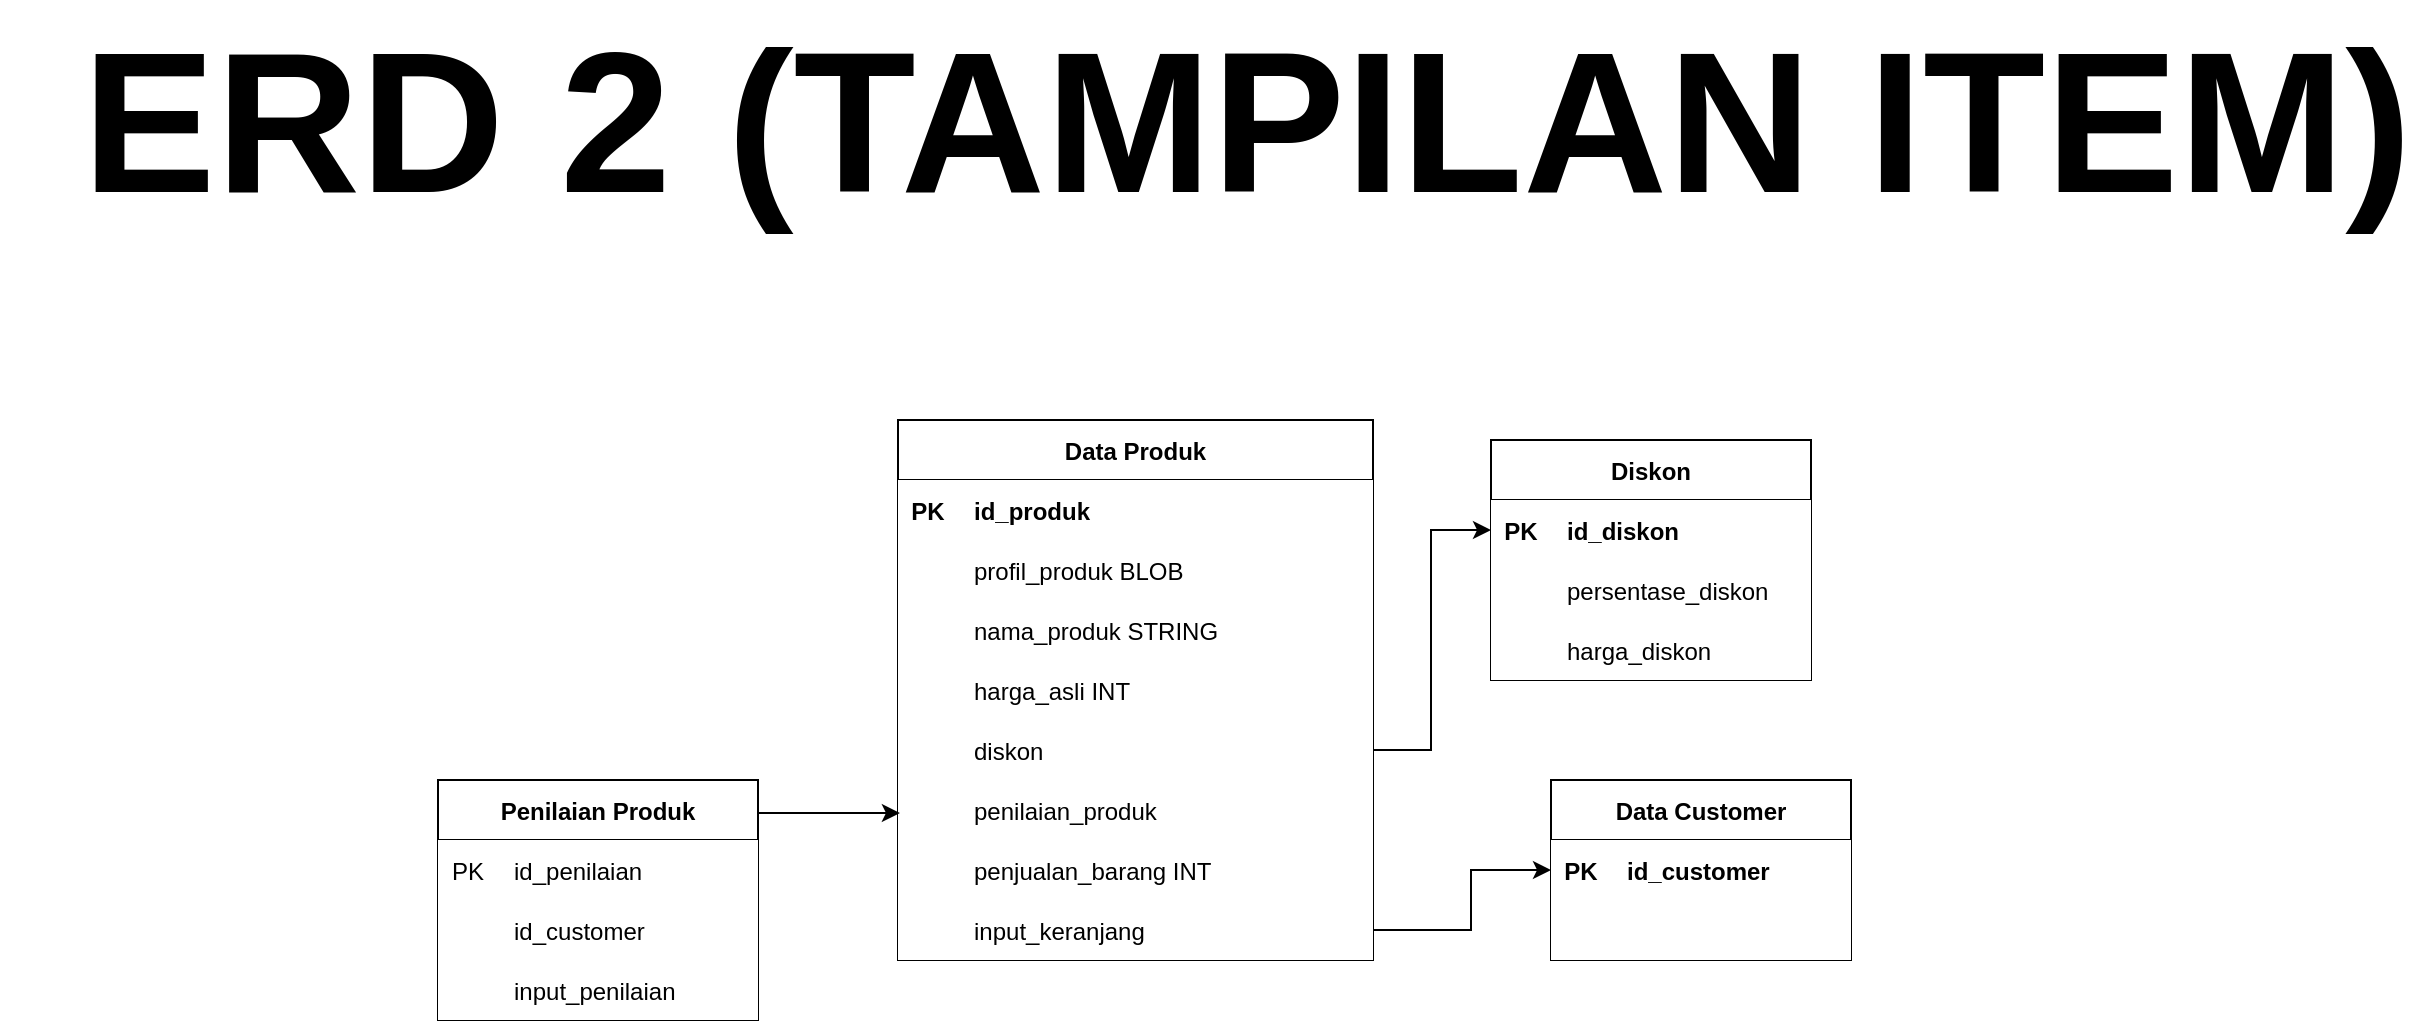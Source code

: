<mxfile version="20.3.0" type="device"><diagram name="versi 1" id="A3coRRLYBLsBDLdkC3B2"><mxGraphModel dx="1485" dy="3754" grid="1" gridSize="10" guides="1" tooltips="1" connect="1" arrows="1" fold="1" page="1" pageScale="1" pageWidth="850" pageHeight="1100" math="0" shadow="0" extFonts="Permanent Marker^https://fonts.googleapis.com/css?family=Permanent+Marker"><root><mxCell id="iqsxIAsZg1eFHspe9KgT-0"/><mxCell id="iqsxIAsZg1eFHspe9KgT-1" parent="iqsxIAsZg1eFHspe9KgT-0"/><mxCell id="QaDPt5HID3y1D4MUXKOR-84" value="Data Produk" style="shape=table;startSize=30;container=1;collapsible=1;childLayout=tableLayout;fixedRows=1;rowLines=0;fontStyle=1;align=center;resizeLast=1;" parent="iqsxIAsZg1eFHspe9KgT-1" vertex="1"><mxGeometry x="301.0" y="-2610" width="237.5" height="270" as="geometry"><mxRectangle x="-540" y="-560" width="90" height="30" as="alternateBounds"/></mxGeometry></mxCell><mxCell id="QaDPt5HID3y1D4MUXKOR-85" value="" style="shape=partialRectangle;collapsible=0;dropTarget=0;pointerEvents=0;points=[[0,0.5],[1,0.5]];portConstraint=eastwest;top=0;left=0;right=0;bottom=1;" parent="QaDPt5HID3y1D4MUXKOR-84" vertex="1"><mxGeometry y="30" width="237.5" height="30" as="geometry"/></mxCell><mxCell id="QaDPt5HID3y1D4MUXKOR-86" value="PK" style="shape=partialRectangle;overflow=hidden;connectable=0;top=0;left=0;bottom=0;right=0;fontStyle=1;" parent="QaDPt5HID3y1D4MUXKOR-85" vertex="1"><mxGeometry width="30" height="30" as="geometry"><mxRectangle width="30" height="30" as="alternateBounds"/></mxGeometry></mxCell><mxCell id="QaDPt5HID3y1D4MUXKOR-87" value="id_produk" style="shape=partialRectangle;overflow=hidden;connectable=0;top=0;left=0;bottom=0;right=0;align=left;spacingLeft=6;fontStyle=1;" parent="QaDPt5HID3y1D4MUXKOR-85" vertex="1"><mxGeometry x="30" width="207.5" height="30" as="geometry"><mxRectangle width="207.5" height="30" as="alternateBounds"/></mxGeometry></mxCell><mxCell id="NERNwuuGVd6xy_f75dNq-84" value="" style="shape=partialRectangle;collapsible=0;dropTarget=0;pointerEvents=0;points=[[0,0.5],[1,0.5]];portConstraint=eastwest;top=0;left=0;right=0;bottom=0;" parent="QaDPt5HID3y1D4MUXKOR-84" vertex="1"><mxGeometry y="60" width="237.5" height="30" as="geometry"/></mxCell><mxCell id="NERNwuuGVd6xy_f75dNq-85" value="" style="shape=partialRectangle;overflow=hidden;connectable=0;top=0;left=0;bottom=0;right=0;" parent="NERNwuuGVd6xy_f75dNq-84" vertex="1"><mxGeometry width="30" height="30" as="geometry"><mxRectangle width="30" height="30" as="alternateBounds"/></mxGeometry></mxCell><mxCell id="NERNwuuGVd6xy_f75dNq-86" value="profil_produk BLOB" style="shape=partialRectangle;overflow=hidden;connectable=0;top=0;left=0;bottom=0;right=0;align=left;spacingLeft=6;" parent="NERNwuuGVd6xy_f75dNq-84" vertex="1"><mxGeometry x="30" width="207.5" height="30" as="geometry"><mxRectangle width="207.5" height="30" as="alternateBounds"/></mxGeometry></mxCell><mxCell id="NERNwuuGVd6xy_f75dNq-87" value="" style="shape=partialRectangle;collapsible=0;dropTarget=0;pointerEvents=0;points=[[0,0.5],[1,0.5]];portConstraint=eastwest;top=0;left=0;right=0;bottom=0;" parent="QaDPt5HID3y1D4MUXKOR-84" vertex="1"><mxGeometry y="90" width="237.5" height="30" as="geometry"/></mxCell><mxCell id="NERNwuuGVd6xy_f75dNq-88" value="" style="shape=partialRectangle;overflow=hidden;connectable=0;top=0;left=0;bottom=0;right=0;" parent="NERNwuuGVd6xy_f75dNq-87" vertex="1"><mxGeometry width="30" height="30" as="geometry"><mxRectangle width="30" height="30" as="alternateBounds"/></mxGeometry></mxCell><mxCell id="NERNwuuGVd6xy_f75dNq-89" value="nama_produk STRING" style="shape=partialRectangle;overflow=hidden;connectable=0;top=0;left=0;bottom=0;right=0;align=left;spacingLeft=6;" parent="NERNwuuGVd6xy_f75dNq-87" vertex="1"><mxGeometry x="30" width="207.5" height="30" as="geometry"><mxRectangle width="207.5" height="30" as="alternateBounds"/></mxGeometry></mxCell><mxCell id="cVIV1elxmCRCUQLbQrQa-3" value="" style="shape=partialRectangle;collapsible=0;dropTarget=0;pointerEvents=0;points=[[0,0.5],[1,0.5]];portConstraint=eastwest;top=0;left=0;right=0;bottom=0;" parent="QaDPt5HID3y1D4MUXKOR-84" vertex="1"><mxGeometry y="120" width="237.5" height="30" as="geometry"/></mxCell><mxCell id="cVIV1elxmCRCUQLbQrQa-4" value="" style="shape=partialRectangle;overflow=hidden;connectable=0;top=0;left=0;bottom=0;right=0;" parent="cVIV1elxmCRCUQLbQrQa-3" vertex="1"><mxGeometry width="30" height="30" as="geometry"><mxRectangle width="30" height="30" as="alternateBounds"/></mxGeometry></mxCell><mxCell id="cVIV1elxmCRCUQLbQrQa-5" value="harga_asli INT" style="shape=partialRectangle;overflow=hidden;connectable=0;top=0;left=0;bottom=0;right=0;align=left;spacingLeft=6;" parent="cVIV1elxmCRCUQLbQrQa-3" vertex="1"><mxGeometry x="30" width="207.5" height="30" as="geometry"><mxRectangle width="207.5" height="30" as="alternateBounds"/></mxGeometry></mxCell><mxCell id="cVIV1elxmCRCUQLbQrQa-7" value="" style="shape=partialRectangle;collapsible=0;dropTarget=0;pointerEvents=0;points=[[0,0.5],[1,0.5]];portConstraint=eastwest;top=0;left=0;right=0;bottom=0;" parent="QaDPt5HID3y1D4MUXKOR-84" vertex="1"><mxGeometry y="150" width="237.5" height="30" as="geometry"/></mxCell><mxCell id="cVIV1elxmCRCUQLbQrQa-8" value="" style="shape=partialRectangle;overflow=hidden;connectable=0;top=0;left=0;bottom=0;right=0;" parent="cVIV1elxmCRCUQLbQrQa-7" vertex="1"><mxGeometry width="30" height="30" as="geometry"><mxRectangle width="30" height="30" as="alternateBounds"/></mxGeometry></mxCell><mxCell id="cVIV1elxmCRCUQLbQrQa-9" value="diskon" style="shape=partialRectangle;overflow=hidden;connectable=0;top=0;left=0;bottom=0;right=0;align=left;spacingLeft=6;" parent="cVIV1elxmCRCUQLbQrQa-7" vertex="1"><mxGeometry x="30" width="207.5" height="30" as="geometry"><mxRectangle width="207.5" height="30" as="alternateBounds"/></mxGeometry></mxCell><mxCell id="NERNwuuGVd6xy_f75dNq-75" value="" style="shape=partialRectangle;collapsible=0;dropTarget=0;pointerEvents=0;points=[[0,0.5],[1,0.5]];portConstraint=eastwest;top=0;left=0;right=0;bottom=0;" parent="QaDPt5HID3y1D4MUXKOR-84" vertex="1"><mxGeometry y="180" width="237.5" height="30" as="geometry"/></mxCell><mxCell id="NERNwuuGVd6xy_f75dNq-76" value="" style="shape=partialRectangle;overflow=hidden;connectable=0;top=0;left=0;bottom=0;right=0;" parent="NERNwuuGVd6xy_f75dNq-75" vertex="1"><mxGeometry width="30" height="30" as="geometry"><mxRectangle width="30" height="30" as="alternateBounds"/></mxGeometry></mxCell><mxCell id="NERNwuuGVd6xy_f75dNq-77" value="penilaian_produk" style="shape=partialRectangle;overflow=hidden;connectable=0;top=0;left=0;bottom=0;right=0;align=left;spacingLeft=6;" parent="NERNwuuGVd6xy_f75dNq-75" vertex="1"><mxGeometry x="30" width="207.5" height="30" as="geometry"><mxRectangle width="207.5" height="30" as="alternateBounds"/></mxGeometry></mxCell><mxCell id="QaDPt5HID3y1D4MUXKOR-88" value="" style="shape=partialRectangle;collapsible=0;dropTarget=0;pointerEvents=0;points=[[0,0.5],[1,0.5]];portConstraint=eastwest;top=0;left=0;right=0;bottom=0;" parent="QaDPt5HID3y1D4MUXKOR-84" vertex="1"><mxGeometry y="210" width="237.5" height="30" as="geometry"/></mxCell><mxCell id="QaDPt5HID3y1D4MUXKOR-89" value="" style="shape=partialRectangle;overflow=hidden;connectable=0;top=0;left=0;bottom=0;right=0;" parent="QaDPt5HID3y1D4MUXKOR-88" vertex="1"><mxGeometry width="30" height="30" as="geometry"><mxRectangle width="30" height="30" as="alternateBounds"/></mxGeometry></mxCell><mxCell id="QaDPt5HID3y1D4MUXKOR-90" value="penjualan_barang INT" style="shape=partialRectangle;overflow=hidden;connectable=0;top=0;left=0;bottom=0;right=0;align=left;spacingLeft=6;" parent="QaDPt5HID3y1D4MUXKOR-88" vertex="1"><mxGeometry x="30" width="207.5" height="30" as="geometry"><mxRectangle width="207.5" height="30" as="alternateBounds"/></mxGeometry></mxCell><mxCell id="Co1qdzwGNb9HQqWgPJbJ-95" value="" style="shape=partialRectangle;collapsible=0;dropTarget=0;pointerEvents=0;points=[[0,0.5],[1,0.5]];portConstraint=eastwest;top=0;left=0;right=0;bottom=0;" parent="QaDPt5HID3y1D4MUXKOR-84" vertex="1"><mxGeometry y="240" width="237.5" height="30" as="geometry"/></mxCell><mxCell id="Co1qdzwGNb9HQqWgPJbJ-96" value="" style="shape=partialRectangle;overflow=hidden;connectable=0;top=0;left=0;bottom=0;right=0;" parent="Co1qdzwGNb9HQqWgPJbJ-95" vertex="1"><mxGeometry width="30" height="30" as="geometry"><mxRectangle width="30" height="30" as="alternateBounds"/></mxGeometry></mxCell><mxCell id="Co1qdzwGNb9HQqWgPJbJ-97" value="input_keranjang" style="shape=partialRectangle;overflow=hidden;connectable=0;top=0;left=0;bottom=0;right=0;align=left;spacingLeft=6;" parent="Co1qdzwGNb9HQqWgPJbJ-95" vertex="1"><mxGeometry x="30" width="207.5" height="30" as="geometry"><mxRectangle width="207.5" height="30" as="alternateBounds"/></mxGeometry></mxCell><mxCell id="JLfbsQpK0FFuhfhj-VBV-28" value="&lt;blockquote style=&quot;margin: 0 0 0 40px; border: none; padding: 0px;&quot;&gt;&lt;font color=&quot;#000000&quot; style=&quot;font-size: 100px;&quot;&gt;ERD 2 (TAMPILAN ITEM)&lt;/font&gt;&lt;/blockquote&gt;" style="text;strokeColor=none;fillColor=none;html=1;fontSize=24;fontStyle=1;verticalAlign=middle;align=center;" parent="iqsxIAsZg1eFHspe9KgT-1" vertex="1"><mxGeometry x="122.5" y="-2780" width="665" height="40" as="geometry"/></mxCell><mxCell id="NERNwuuGVd6xy_f75dNq-5" value="Data Customer" style="shape=table;startSize=30;container=1;collapsible=1;childLayout=tableLayout;fixedRows=1;rowLines=0;fontStyle=1;align=center;resizeLast=1;" parent="iqsxIAsZg1eFHspe9KgT-1" vertex="1"><mxGeometry x="627.5" y="-2430" width="150" height="90" as="geometry"><mxRectangle x="-540" y="-560" width="90" height="30" as="alternateBounds"/></mxGeometry></mxCell><mxCell id="NERNwuuGVd6xy_f75dNq-6" value="" style="shape=partialRectangle;collapsible=0;dropTarget=0;pointerEvents=0;points=[[0,0.5],[1,0.5]];portConstraint=eastwest;top=0;left=0;right=0;bottom=1;" parent="NERNwuuGVd6xy_f75dNq-5" vertex="1"><mxGeometry y="30" width="150" height="30" as="geometry"/></mxCell><mxCell id="NERNwuuGVd6xy_f75dNq-7" value="PK" style="shape=partialRectangle;overflow=hidden;connectable=0;top=0;left=0;bottom=0;right=0;fontStyle=1;" parent="NERNwuuGVd6xy_f75dNq-6" vertex="1"><mxGeometry width="30" height="30" as="geometry"><mxRectangle width="30" height="30" as="alternateBounds"/></mxGeometry></mxCell><mxCell id="NERNwuuGVd6xy_f75dNq-8" value="id_customer" style="shape=partialRectangle;overflow=hidden;connectable=0;top=0;left=0;bottom=0;right=0;align=left;spacingLeft=6;fontStyle=1;" parent="NERNwuuGVd6xy_f75dNq-6" vertex="1"><mxGeometry x="30" width="120" height="30" as="geometry"><mxRectangle width="120" height="30" as="alternateBounds"/></mxGeometry></mxCell><mxCell id="NERNwuuGVd6xy_f75dNq-9" value="" style="shape=partialRectangle;collapsible=0;dropTarget=0;pointerEvents=0;points=[[0,0.5],[1,0.5]];portConstraint=eastwest;top=0;left=0;right=0;bottom=0;" parent="NERNwuuGVd6xy_f75dNq-5" vertex="1"><mxGeometry y="60" width="150" height="30" as="geometry"/></mxCell><mxCell id="NERNwuuGVd6xy_f75dNq-10" value="" style="shape=partialRectangle;overflow=hidden;connectable=0;top=0;left=0;bottom=0;right=0;" parent="NERNwuuGVd6xy_f75dNq-9" vertex="1"><mxGeometry width="30" height="30" as="geometry"><mxRectangle width="30" height="30" as="alternateBounds"/></mxGeometry></mxCell><mxCell id="NERNwuuGVd6xy_f75dNq-11" value="" style="shape=partialRectangle;overflow=hidden;connectable=0;top=0;left=0;bottom=0;right=0;align=left;spacingLeft=6;" parent="NERNwuuGVd6xy_f75dNq-9" vertex="1"><mxGeometry x="30" width="120" height="30" as="geometry"><mxRectangle width="120" height="30" as="alternateBounds"/></mxGeometry></mxCell><mxCell id="cVIV1elxmCRCUQLbQrQa-6" style="edgeStyle=orthogonalEdgeStyle;rounded=0;orthogonalLoop=1;jettySize=auto;html=1;exitX=1;exitY=0.5;exitDx=0;exitDy=0;" parent="NERNwuuGVd6xy_f75dNq-5" source="NERNwuuGVd6xy_f75dNq-5" target="NERNwuuGVd6xy_f75dNq-6" edge="1"><mxGeometry relative="1" as="geometry"/></mxCell><mxCell id="NERNwuuGVd6xy_f75dNq-97" style="edgeStyle=orthogonalEdgeStyle;rounded=0;orthogonalLoop=1;jettySize=auto;html=1;exitX=1;exitY=0.5;exitDx=0;exitDy=0;fontFamily=Verdana;fontSize=100;entryX=0;entryY=0.5;entryDx=0;entryDy=0;" parent="iqsxIAsZg1eFHspe9KgT-1" source="Co1qdzwGNb9HQqWgPJbJ-95" target="NERNwuuGVd6xy_f75dNq-6" edge="1"><mxGeometry relative="1" as="geometry"><Array as="points"><mxPoint x="587.5" y="-2355"/><mxPoint x="587.5" y="-2385"/></Array><mxPoint x="627.5" y="-2410" as="targetPoint"/></mxGeometry></mxCell><mxCell id="cVIV1elxmCRCUQLbQrQa-10" value="Diskon" style="shape=table;startSize=30;container=1;collapsible=1;childLayout=tableLayout;fixedRows=1;rowLines=0;fontStyle=1;align=center;resizeLast=1;" parent="iqsxIAsZg1eFHspe9KgT-1" vertex="1"><mxGeometry x="597.5" y="-2600" width="160" height="120" as="geometry"><mxRectangle x="-540" y="-560" width="90" height="30" as="alternateBounds"/></mxGeometry></mxCell><mxCell id="cVIV1elxmCRCUQLbQrQa-11" value="" style="shape=partialRectangle;collapsible=0;dropTarget=0;pointerEvents=0;points=[[0,0.5],[1,0.5]];portConstraint=eastwest;top=0;left=0;right=0;bottom=1;" parent="cVIV1elxmCRCUQLbQrQa-10" vertex="1"><mxGeometry y="30" width="160" height="30" as="geometry"/></mxCell><mxCell id="cVIV1elxmCRCUQLbQrQa-12" value="PK" style="shape=partialRectangle;overflow=hidden;connectable=0;top=0;left=0;bottom=0;right=0;fontStyle=1;" parent="cVIV1elxmCRCUQLbQrQa-11" vertex="1"><mxGeometry width="30" height="30" as="geometry"><mxRectangle width="30" height="30" as="alternateBounds"/></mxGeometry></mxCell><mxCell id="cVIV1elxmCRCUQLbQrQa-13" value="id_diskon" style="shape=partialRectangle;overflow=hidden;connectable=0;top=0;left=0;bottom=0;right=0;align=left;spacingLeft=6;fontStyle=1;" parent="cVIV1elxmCRCUQLbQrQa-11" vertex="1"><mxGeometry x="30" width="130" height="30" as="geometry"><mxRectangle width="130" height="30" as="alternateBounds"/></mxGeometry></mxCell><mxCell id="cVIV1elxmCRCUQLbQrQa-14" value="" style="shape=partialRectangle;collapsible=0;dropTarget=0;pointerEvents=0;points=[[0,0.5],[1,0.5]];portConstraint=eastwest;top=0;left=0;right=0;bottom=0;" parent="cVIV1elxmCRCUQLbQrQa-10" vertex="1"><mxGeometry y="60" width="160" height="30" as="geometry"/></mxCell><mxCell id="cVIV1elxmCRCUQLbQrQa-15" value="" style="shape=partialRectangle;overflow=hidden;connectable=0;top=0;left=0;bottom=0;right=0;" parent="cVIV1elxmCRCUQLbQrQa-14" vertex="1"><mxGeometry width="30" height="30" as="geometry"><mxRectangle width="30" height="30" as="alternateBounds"/></mxGeometry></mxCell><mxCell id="cVIV1elxmCRCUQLbQrQa-16" value="persentase_diskon" style="shape=partialRectangle;overflow=hidden;connectable=0;top=0;left=0;bottom=0;right=0;align=left;spacingLeft=6;" parent="cVIV1elxmCRCUQLbQrQa-14" vertex="1"><mxGeometry x="30" width="130" height="30" as="geometry"><mxRectangle width="130" height="30" as="alternateBounds"/></mxGeometry></mxCell><mxCell id="cVIV1elxmCRCUQLbQrQa-18" value="" style="shape=partialRectangle;collapsible=0;dropTarget=0;pointerEvents=0;points=[[0,0.5],[1,0.5]];portConstraint=eastwest;top=0;left=0;right=0;bottom=0;" parent="cVIV1elxmCRCUQLbQrQa-10" vertex="1"><mxGeometry y="90" width="160" height="30" as="geometry"/></mxCell><mxCell id="cVIV1elxmCRCUQLbQrQa-19" value="" style="shape=partialRectangle;overflow=hidden;connectable=0;top=0;left=0;bottom=0;right=0;" parent="cVIV1elxmCRCUQLbQrQa-18" vertex="1"><mxGeometry width="30" height="30" as="geometry"><mxRectangle width="30" height="30" as="alternateBounds"/></mxGeometry></mxCell><mxCell id="cVIV1elxmCRCUQLbQrQa-20" value="harga_diskon" style="shape=partialRectangle;overflow=hidden;connectable=0;top=0;left=0;bottom=0;right=0;align=left;spacingLeft=6;" parent="cVIV1elxmCRCUQLbQrQa-18" vertex="1"><mxGeometry x="30" width="130" height="30" as="geometry"><mxRectangle width="130" height="30" as="alternateBounds"/></mxGeometry></mxCell><mxCell id="cVIV1elxmCRCUQLbQrQa-21" value="" style="endArrow=classic;html=1;rounded=0;exitX=1;exitY=0.5;exitDx=0;exitDy=0;entryX=0;entryY=0.5;entryDx=0;entryDy=0;" parent="iqsxIAsZg1eFHspe9KgT-1" source="cVIV1elxmCRCUQLbQrQa-7" target="cVIV1elxmCRCUQLbQrQa-11" edge="1"><mxGeometry width="50" height="50" relative="1" as="geometry"><mxPoint x="477.5" y="-2460" as="sourcePoint"/><mxPoint x="527.5" y="-2510" as="targetPoint"/><Array as="points"><mxPoint x="567.5" y="-2445"/><mxPoint x="567.5" y="-2555"/></Array></mxGeometry></mxCell><mxCell id="cVIV1elxmCRCUQLbQrQa-22" value="Penilaian Produk" style="shape=table;startSize=30;container=1;collapsible=1;childLayout=tableLayout;fixedRows=1;rowLines=0;fontStyle=1;align=center;resizeLast=1;" parent="iqsxIAsZg1eFHspe9KgT-1" vertex="1"><mxGeometry x="71" y="-2430" width="160" height="120" as="geometry"><mxRectangle x="-540" y="-560" width="90" height="30" as="alternateBounds"/></mxGeometry></mxCell><mxCell id="cVIV1elxmCRCUQLbQrQa-33" value="" style="shape=partialRectangle;collapsible=0;dropTarget=0;pointerEvents=0;points=[[0,0.5],[1,0.5]];portConstraint=eastwest;top=0;left=0;right=0;bottom=0;" parent="cVIV1elxmCRCUQLbQrQa-22" vertex="1"><mxGeometry y="30" width="160" height="30" as="geometry"/></mxCell><mxCell id="cVIV1elxmCRCUQLbQrQa-34" value="PK" style="shape=partialRectangle;overflow=hidden;connectable=0;top=0;left=0;bottom=0;right=0;" parent="cVIV1elxmCRCUQLbQrQa-33" vertex="1"><mxGeometry width="30" height="30" as="geometry"><mxRectangle width="30" height="30" as="alternateBounds"/></mxGeometry></mxCell><mxCell id="cVIV1elxmCRCUQLbQrQa-35" value="id_penilaian" style="shape=partialRectangle;overflow=hidden;connectable=0;top=0;left=0;bottom=0;right=0;align=left;spacingLeft=6;" parent="cVIV1elxmCRCUQLbQrQa-33" vertex="1"><mxGeometry x="30" width="130" height="30" as="geometry"><mxRectangle width="130" height="30" as="alternateBounds"/></mxGeometry></mxCell><mxCell id="cVIV1elxmCRCUQLbQrQa-26" value="" style="shape=partialRectangle;collapsible=0;dropTarget=0;pointerEvents=0;points=[[0,0.5],[1,0.5]];portConstraint=eastwest;top=0;left=0;right=0;bottom=0;" parent="cVIV1elxmCRCUQLbQrQa-22" vertex="1"><mxGeometry y="60" width="160" height="30" as="geometry"/></mxCell><mxCell id="cVIV1elxmCRCUQLbQrQa-27" value="" style="shape=partialRectangle;overflow=hidden;connectable=0;top=0;left=0;bottom=0;right=0;" parent="cVIV1elxmCRCUQLbQrQa-26" vertex="1"><mxGeometry width="30" height="30" as="geometry"><mxRectangle width="30" height="30" as="alternateBounds"/></mxGeometry></mxCell><mxCell id="cVIV1elxmCRCUQLbQrQa-28" value="id_customer" style="shape=partialRectangle;overflow=hidden;connectable=0;top=0;left=0;bottom=0;right=0;align=left;spacingLeft=6;" parent="cVIV1elxmCRCUQLbQrQa-26" vertex="1"><mxGeometry x="30" width="130" height="30" as="geometry"><mxRectangle width="130" height="30" as="alternateBounds"/></mxGeometry></mxCell><mxCell id="cVIV1elxmCRCUQLbQrQa-29" value="" style="shape=partialRectangle;collapsible=0;dropTarget=0;pointerEvents=0;points=[[0,0.5],[1,0.5]];portConstraint=eastwest;top=0;left=0;right=0;bottom=0;" parent="cVIV1elxmCRCUQLbQrQa-22" vertex="1"><mxGeometry y="90" width="160" height="30" as="geometry"/></mxCell><mxCell id="cVIV1elxmCRCUQLbQrQa-30" value="" style="shape=partialRectangle;overflow=hidden;connectable=0;top=0;left=0;bottom=0;right=0;" parent="cVIV1elxmCRCUQLbQrQa-29" vertex="1"><mxGeometry width="30" height="30" as="geometry"><mxRectangle width="30" height="30" as="alternateBounds"/></mxGeometry></mxCell><mxCell id="cVIV1elxmCRCUQLbQrQa-31" value="input_penilaian" style="shape=partialRectangle;overflow=hidden;connectable=0;top=0;left=0;bottom=0;right=0;align=left;spacingLeft=6;" parent="cVIV1elxmCRCUQLbQrQa-29" vertex="1"><mxGeometry x="30" width="130" height="30" as="geometry"><mxRectangle width="130" height="30" as="alternateBounds"/></mxGeometry></mxCell><mxCell id="cVIV1elxmCRCUQLbQrQa-32" value="" style="endArrow=classic;html=1;rounded=0;entryX=0.004;entryY=0.551;entryDx=0;entryDy=0;entryPerimeter=0;exitX=0.997;exitY=0.137;exitDx=0;exitDy=0;exitPerimeter=0;" parent="iqsxIAsZg1eFHspe9KgT-1" source="cVIV1elxmCRCUQLbQrQa-22" target="NERNwuuGVd6xy_f75dNq-75" edge="1"><mxGeometry width="50" height="50" relative="1" as="geometry"><mxPoint x="231.0" y="-2380" as="sourcePoint"/><mxPoint x="301.0" y="-2415" as="targetPoint"/></mxGeometry></mxCell></root></mxGraphModel></diagram></mxfile>